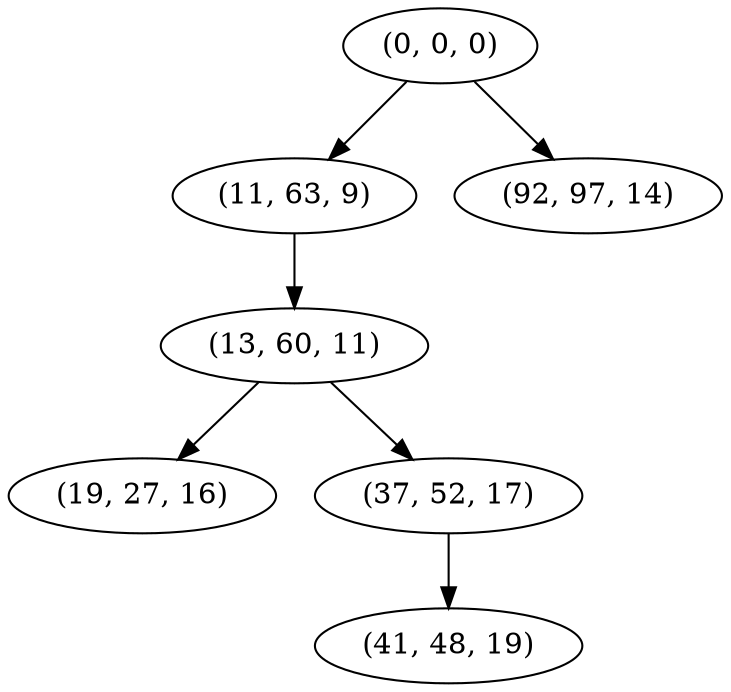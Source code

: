 digraph tree {
    "(0, 0, 0)";
    "(11, 63, 9)";
    "(13, 60, 11)";
    "(19, 27, 16)";
    "(37, 52, 17)";
    "(41, 48, 19)";
    "(92, 97, 14)";
    "(0, 0, 0)" -> "(11, 63, 9)";
    "(0, 0, 0)" -> "(92, 97, 14)";
    "(11, 63, 9)" -> "(13, 60, 11)";
    "(13, 60, 11)" -> "(19, 27, 16)";
    "(13, 60, 11)" -> "(37, 52, 17)";
    "(37, 52, 17)" -> "(41, 48, 19)";
}
